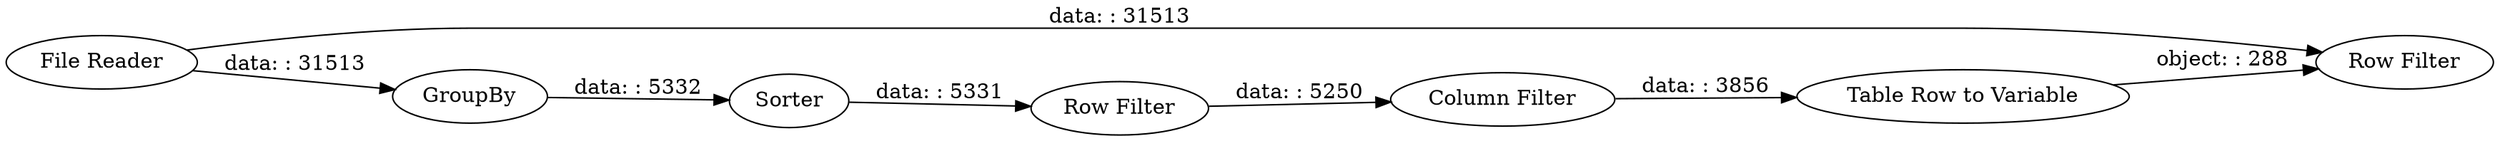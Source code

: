 digraph {
	"3918676641128012028_10" [label="Column Filter"]
	"3918676641128012028_14" [label="File Reader"]
	"3918676641128012028_12" [label="Table Row to Variable"]
	"3918676641128012028_9" [label="Row Filter"]
	"3918676641128012028_13" [label="Row Filter"]
	"3918676641128012028_8" [label=Sorter]
	"3918676641128012028_7" [label=GroupBy]
	"3918676641128012028_9" -> "3918676641128012028_10" [label="data: : 5250"]
	"3918676641128012028_7" -> "3918676641128012028_8" [label="data: : 5332"]
	"3918676641128012028_14" -> "3918676641128012028_7" [label="data: : 31513"]
	"3918676641128012028_8" -> "3918676641128012028_9" [label="data: : 5331"]
	"3918676641128012028_12" -> "3918676641128012028_13" [label="object: : 288"]
	"3918676641128012028_14" -> "3918676641128012028_13" [label="data: : 31513"]
	"3918676641128012028_10" -> "3918676641128012028_12" [label="data: : 3856"]
	rankdir=LR
}
